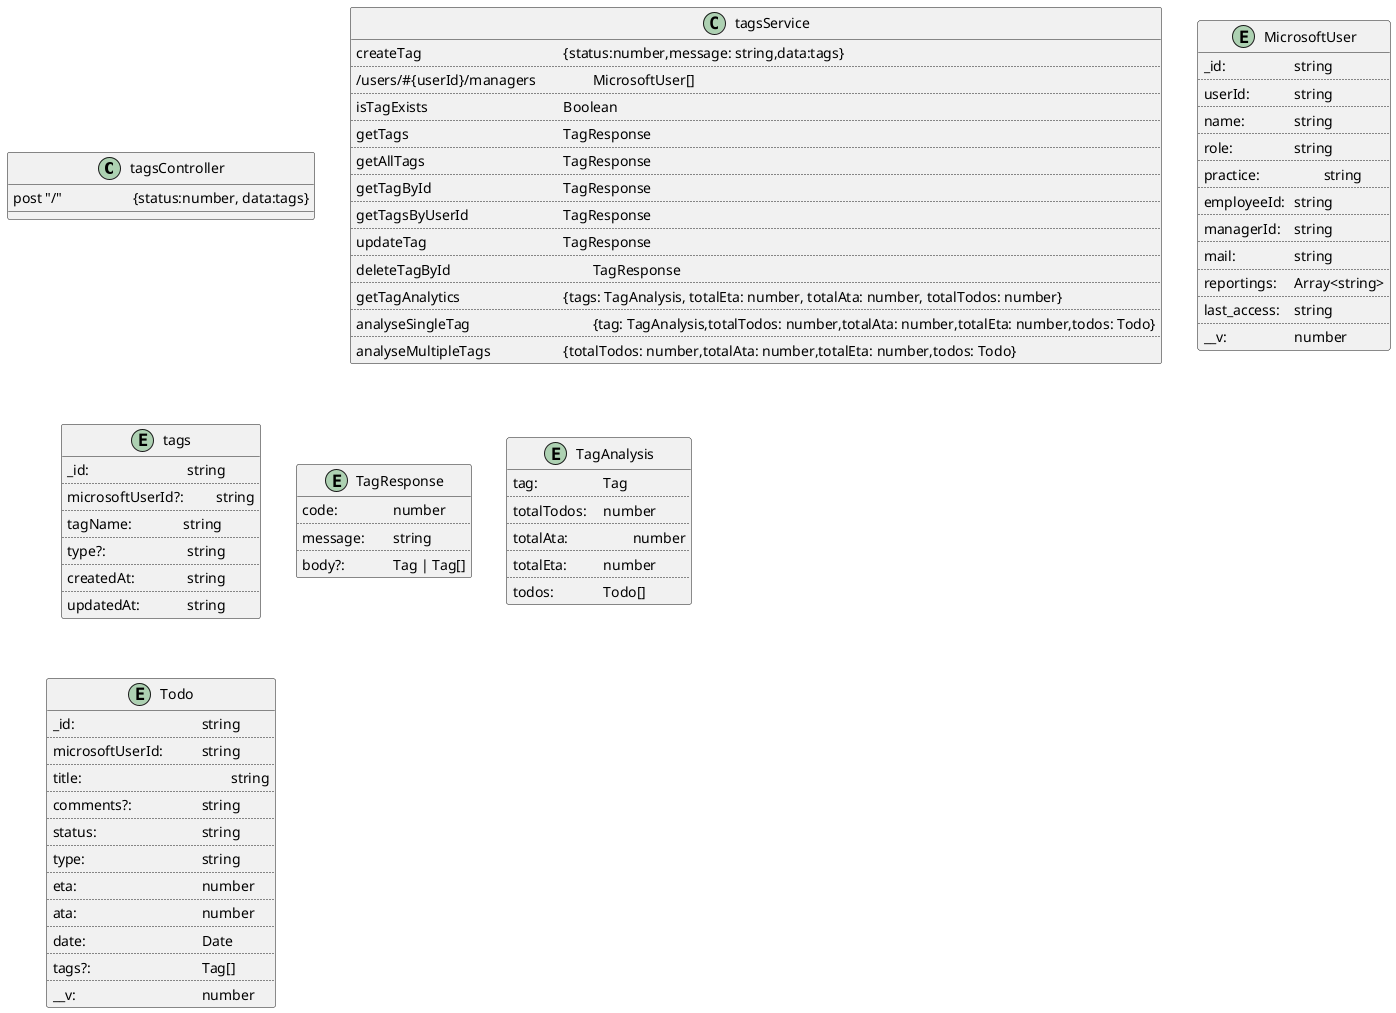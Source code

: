 @startuml TodoService

class tagsController {
  post "/"  \t\t\t {status:number, data:tags}
}

class tagsService {
  createTag  \t\t\t\t\t {status:number,message: string,data:tags}
  ..
  /users/#{userId}/managers  \t\t MicrosoftUser[]
  ..
  isTagExists  \t\t\t\t\t Boolean
  ..
  getTags \t\t\t\t\t\t TagResponse
  ..
  getAllTags \t\t\t\t\t TagResponse
  ..
  getTagById \t\t\t\t\t TagResponse
  ..
  getTagsByUserId \t\t\t\t TagResponse
  ..
  updateTag  \t\t\t\t\t TagResponse
  ..
  deleteTagById \t\t\t\t\t TagResponse
  ..
  getTagAnalytics \t\t\t\t {tags: TagAnalysis, totalEta: number, totalAta: number, totalTodos: number}
  ..
  analyseSingleTag \t\t\t\t {tag: TagAnalysis,totalTodos: number,totalAta: number,totalEta: number,todos: Todo}
  ..
  analyseMultipleTags \t\t\t {totalTodos: number,totalAta: number,totalEta: number,todos: Todo}
}


entity MicrosoftUser{
    _id: \t\t\t string
    ..
    userId: \t\t string
    ..
    name: \t\t string
    ..
    role: \t\t string
    ..
    practice: \t\t string
    ..
    employeeId: \t string
    ..
    managerId: \t string
    ..
    mail: \t\t string
    ..
    reportings: \t Array<string>
    ..
    last_access: \t string
    ..
    __v: \t\t\t number
}

entity tags{
    _id: \t\t\t\t string
    ..
    microsoftUserId?: \t string
    ..
    tagName: \t\tstring 
    ..
    type?: \t\t\t string
    ..
    createdAt: \t\t string
    ..
    updatedAt: \t\t string
}

entity TagResponse {
    code: \t\t number
    ..
    message: \t string
    ..
    body?: \t\t Tag | Tag[]
}

entity TagAnalysis {
    tag: \t\t\t Tag
    ..
    totalTodos: \t number
    ..
    totalAta: \t\t number
    ..
    totalEta: \t\t number
    ..
    todos: \t\t Todo[]
}

entity Todo {
    _id: \t\t\t\t\t string
    ..
    microsoftUserId: \t\t string
    ..
    title: \t\t\t\t\t string
    ..
    comments?: \t\t\t string
    ..
    status: \t\t\t\t string
    ..
    type: \t\t\t\t string
    ..
    eta: \t\t\t\t\t number
    ..
    ata: \t\t\t\t\t number
    ..
    date: \t\t\t\t Date
    ..
    tags?: \t\t\t\t Tag[]
    ..
    __v: \t\t\t\t\t number
}

@endumlsss